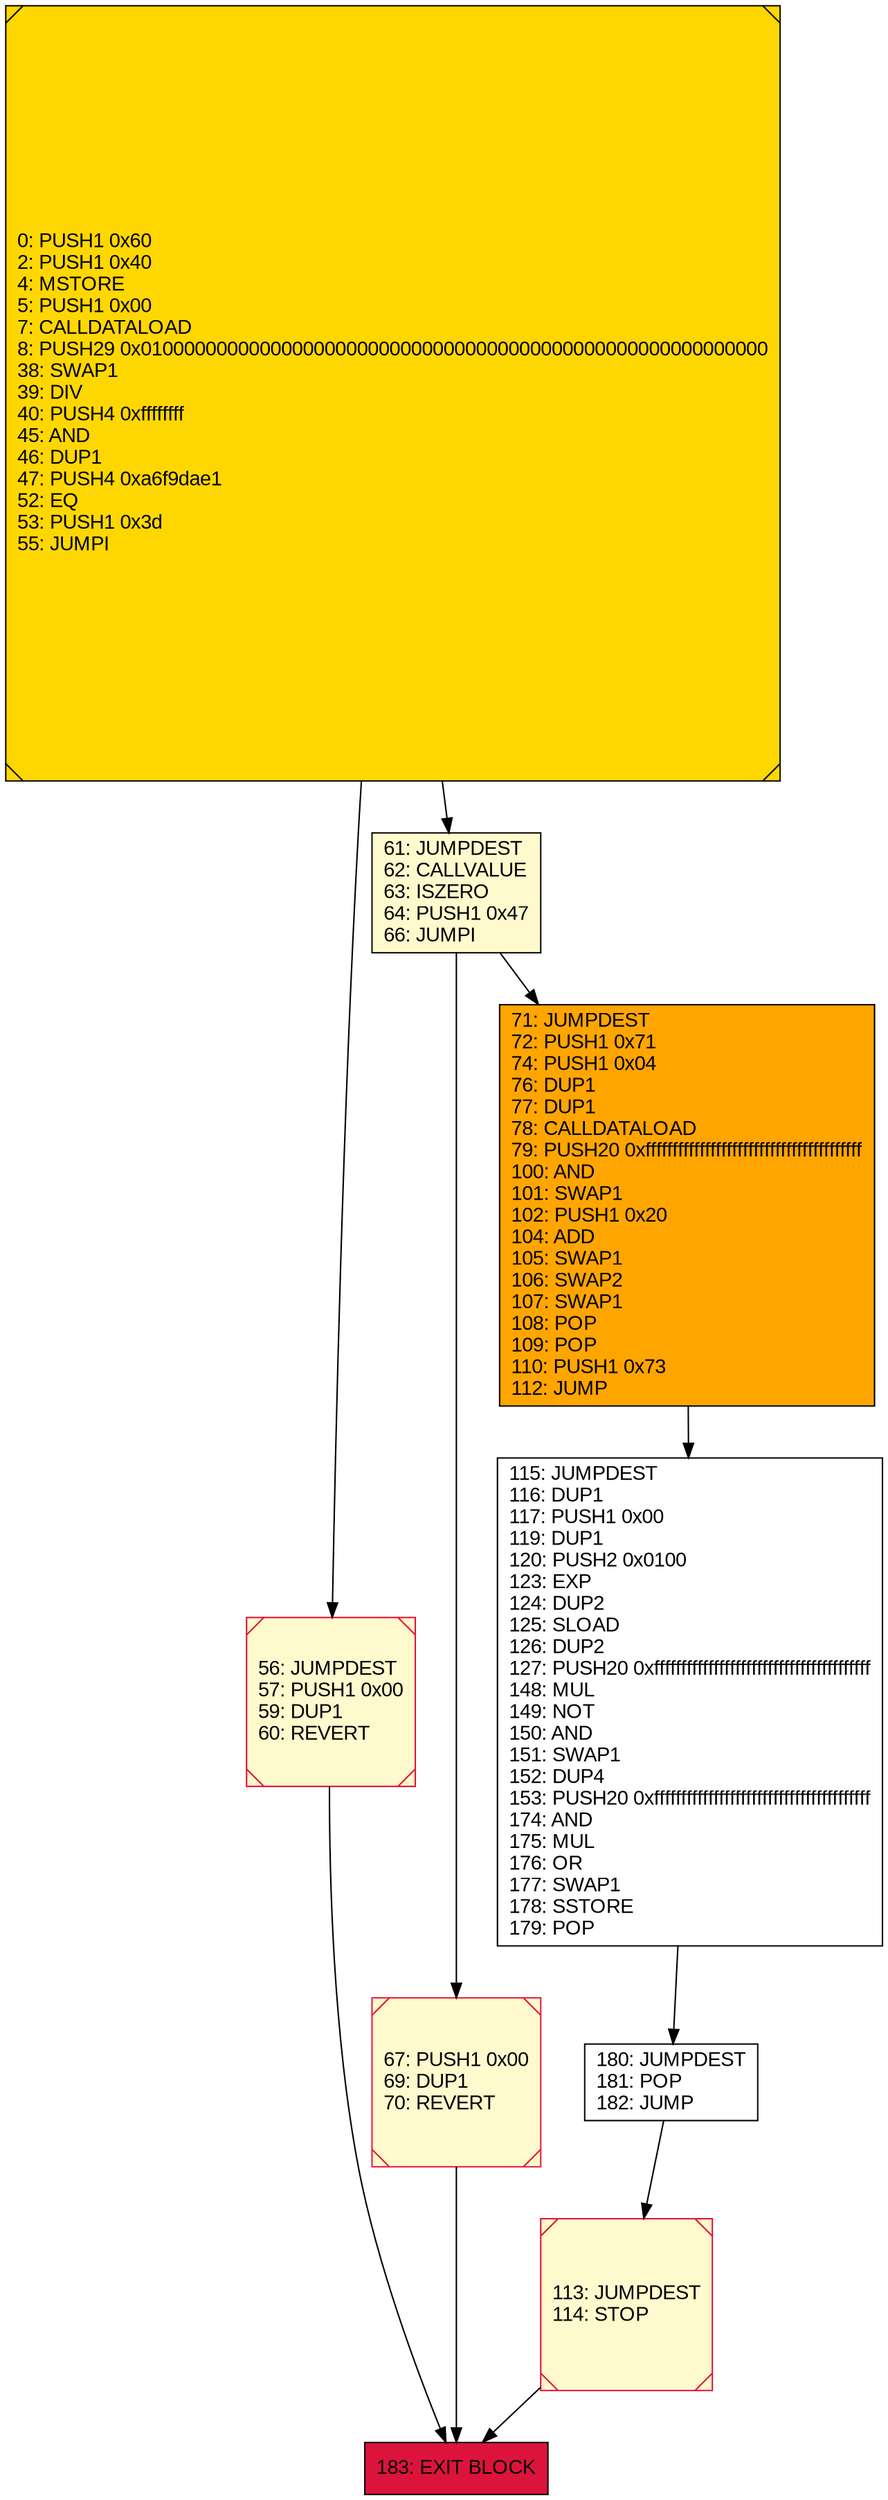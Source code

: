 digraph G {
bgcolor=transparent rankdir=UD;
node [shape=box style=filled color=black fillcolor=white fontname=arial fontcolor=black];
67 [label="67: PUSH1 0x00\l69: DUP1\l70: REVERT\l" fillcolor=lemonchiffon shape=Msquare color=crimson ];
180 [label="180: JUMPDEST\l181: POP\l182: JUMP\l" ];
0 [label="0: PUSH1 0x60\l2: PUSH1 0x40\l4: MSTORE\l5: PUSH1 0x00\l7: CALLDATALOAD\l8: PUSH29 0x0100000000000000000000000000000000000000000000000000000000\l38: SWAP1\l39: DIV\l40: PUSH4 0xffffffff\l45: AND\l46: DUP1\l47: PUSH4 0xa6f9dae1\l52: EQ\l53: PUSH1 0x3d\l55: JUMPI\l" fillcolor=lemonchiffon shape=Msquare fillcolor=gold ];
113 [label="113: JUMPDEST\l114: STOP\l" fillcolor=lemonchiffon shape=Msquare color=crimson ];
183 [label="183: EXIT BLOCK\l" fillcolor=crimson ];
71 [label="71: JUMPDEST\l72: PUSH1 0x71\l74: PUSH1 0x04\l76: DUP1\l77: DUP1\l78: CALLDATALOAD\l79: PUSH20 0xffffffffffffffffffffffffffffffffffffffff\l100: AND\l101: SWAP1\l102: PUSH1 0x20\l104: ADD\l105: SWAP1\l106: SWAP2\l107: SWAP1\l108: POP\l109: POP\l110: PUSH1 0x73\l112: JUMP\l" fillcolor=orange ];
56 [label="56: JUMPDEST\l57: PUSH1 0x00\l59: DUP1\l60: REVERT\l" fillcolor=lemonchiffon shape=Msquare color=crimson ];
115 [label="115: JUMPDEST\l116: DUP1\l117: PUSH1 0x00\l119: DUP1\l120: PUSH2 0x0100\l123: EXP\l124: DUP2\l125: SLOAD\l126: DUP2\l127: PUSH20 0xffffffffffffffffffffffffffffffffffffffff\l148: MUL\l149: NOT\l150: AND\l151: SWAP1\l152: DUP4\l153: PUSH20 0xffffffffffffffffffffffffffffffffffffffff\l174: AND\l175: MUL\l176: OR\l177: SWAP1\l178: SSTORE\l179: POP\l" ];
61 [label="61: JUMPDEST\l62: CALLVALUE\l63: ISZERO\l64: PUSH1 0x47\l66: JUMPI\l" fillcolor=lemonchiffon ];
113 -> 183;
67 -> 183;
180 -> 113;
0 -> 56;
61 -> 71;
0 -> 61;
56 -> 183;
71 -> 115;
61 -> 67;
115 -> 180;
}